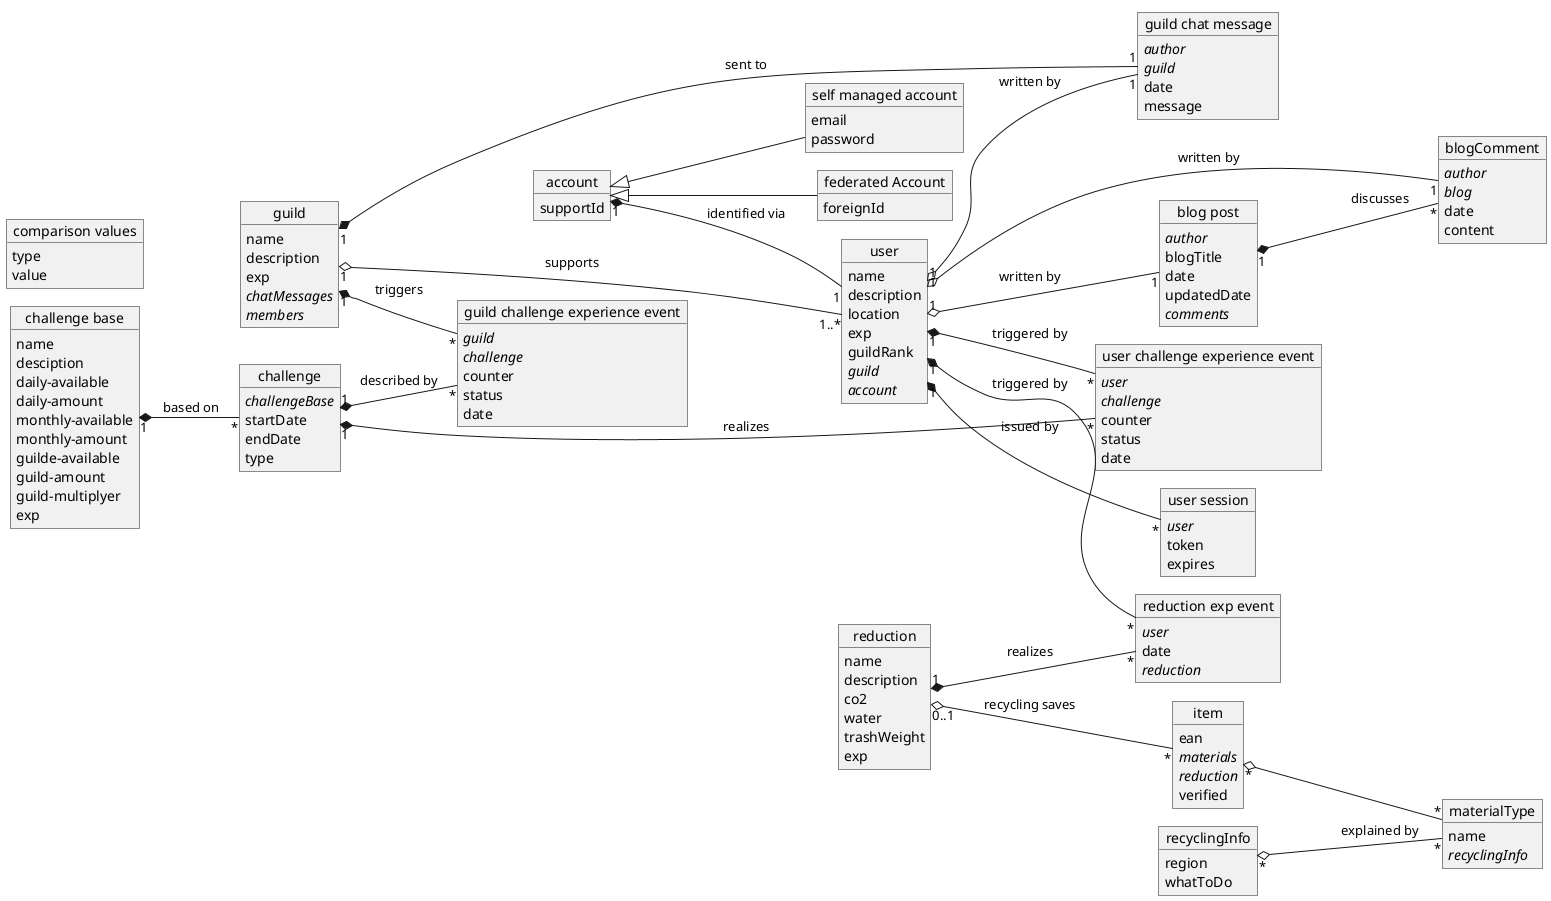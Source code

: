 @startuml "Domain Model"

!pragma layout smetana

left to right direction
'top to bottom direction

'skinparam linetype polyline
'skinparam linetype ortho

Object "user" as u {
    name
    description
    location
    exp
    guildRank
    //guild//
    //account//
}

Object "account" as acc {
    supportId
}

Object "self managed account" as accsm {
    email
    password
}

Object "federated Account" as accf {
  foreignId
}

acc <|-- accsm
acc <|-- accf

Object "user session" as us {
    //user//
    token
    expires
}

Object "item" as i {
    ean
    //materials//
    //reduction//
    verified
}

Object "materialType" as mt {
    name
    //recyclingInfo//
}

Object "recyclingInfo" as ri {
    region
    whatToDo
}

Object "blog post" as bp {
    //author//
    blogTitle
    date
    updatedDate
    //comments//
}

Object "blogComment" as bc {
    //author//
    //blog//
    date
    content
}

Object "guild" as g {
    name
    description
    exp
    //chatMessages//
    //members//
}

Object "guild chat message" as gcm {
    //author//
    //guild//
    date
    message
}

Object "challenge base" as cb {
    name
    desciption
    daily-available
    daily-amount
    monthly-available
    monthly-amount
    guilde-available
    guild-amount
    guild-multiplyer
    exp
}

Object "challenge" as c {
    //challengeBase//
    startDate
    endDate
    type
}

Object "user challenge experience event" as ucee {
    //user//
    //challenge//
    counter
    status
    date
}

Object "guild challenge experience event" as gcee {
    //guild//
    //challenge//
    counter
    status
    date
}

Object "reduction" as r {
    name
    description
    co2
    water
    trashWeight
    exp
}

Object "reduction exp event" as ree {
    //user//
    date
    //reduction//
}

Object "comparison values" as cv {
    type
    value
}

acc::account "1" *-- "1" u : "identified via"

u "1" *-- "*" us::user : "issued by"

' User Challenge
c "1" *-- "*" ucee::challenge : "realizes"
u "1" *-- "*" ucee::user : "triggered by"

' Reduction
r "1" *-- "*" ree::reduction : "realizes"
u "1" *-- "*" ree::user : "triggered by"

' Recycling & reduction
ri "*" o-- "*" mt::recyclingInfo : "explained by"
r "0..1" o-- "*" i : "recycling saves"

' Scan/Info
i::materials "*" o-- "*" mt

' ChatMessage
g "1" *- "1" gcm : "sent to"
u "1" o-- "1" gcm::author : "written by"

' Blog
u "1" o-- "1" bc::author : "written by"
u "1" o-- "1" bp::author : "written by"
bp::comments "1" *-- "*" bc : "discusses"

' Guild
g "1" o--- "1..*" u::guild : "supports"

g "1" *-- "*" gcee::guild : "triggers"
c "1" *-- "*" gcee::challenge : "described by"

' Challenge base
cb "1" *-- "*" c::challengeBase : "based on"

@enduml

